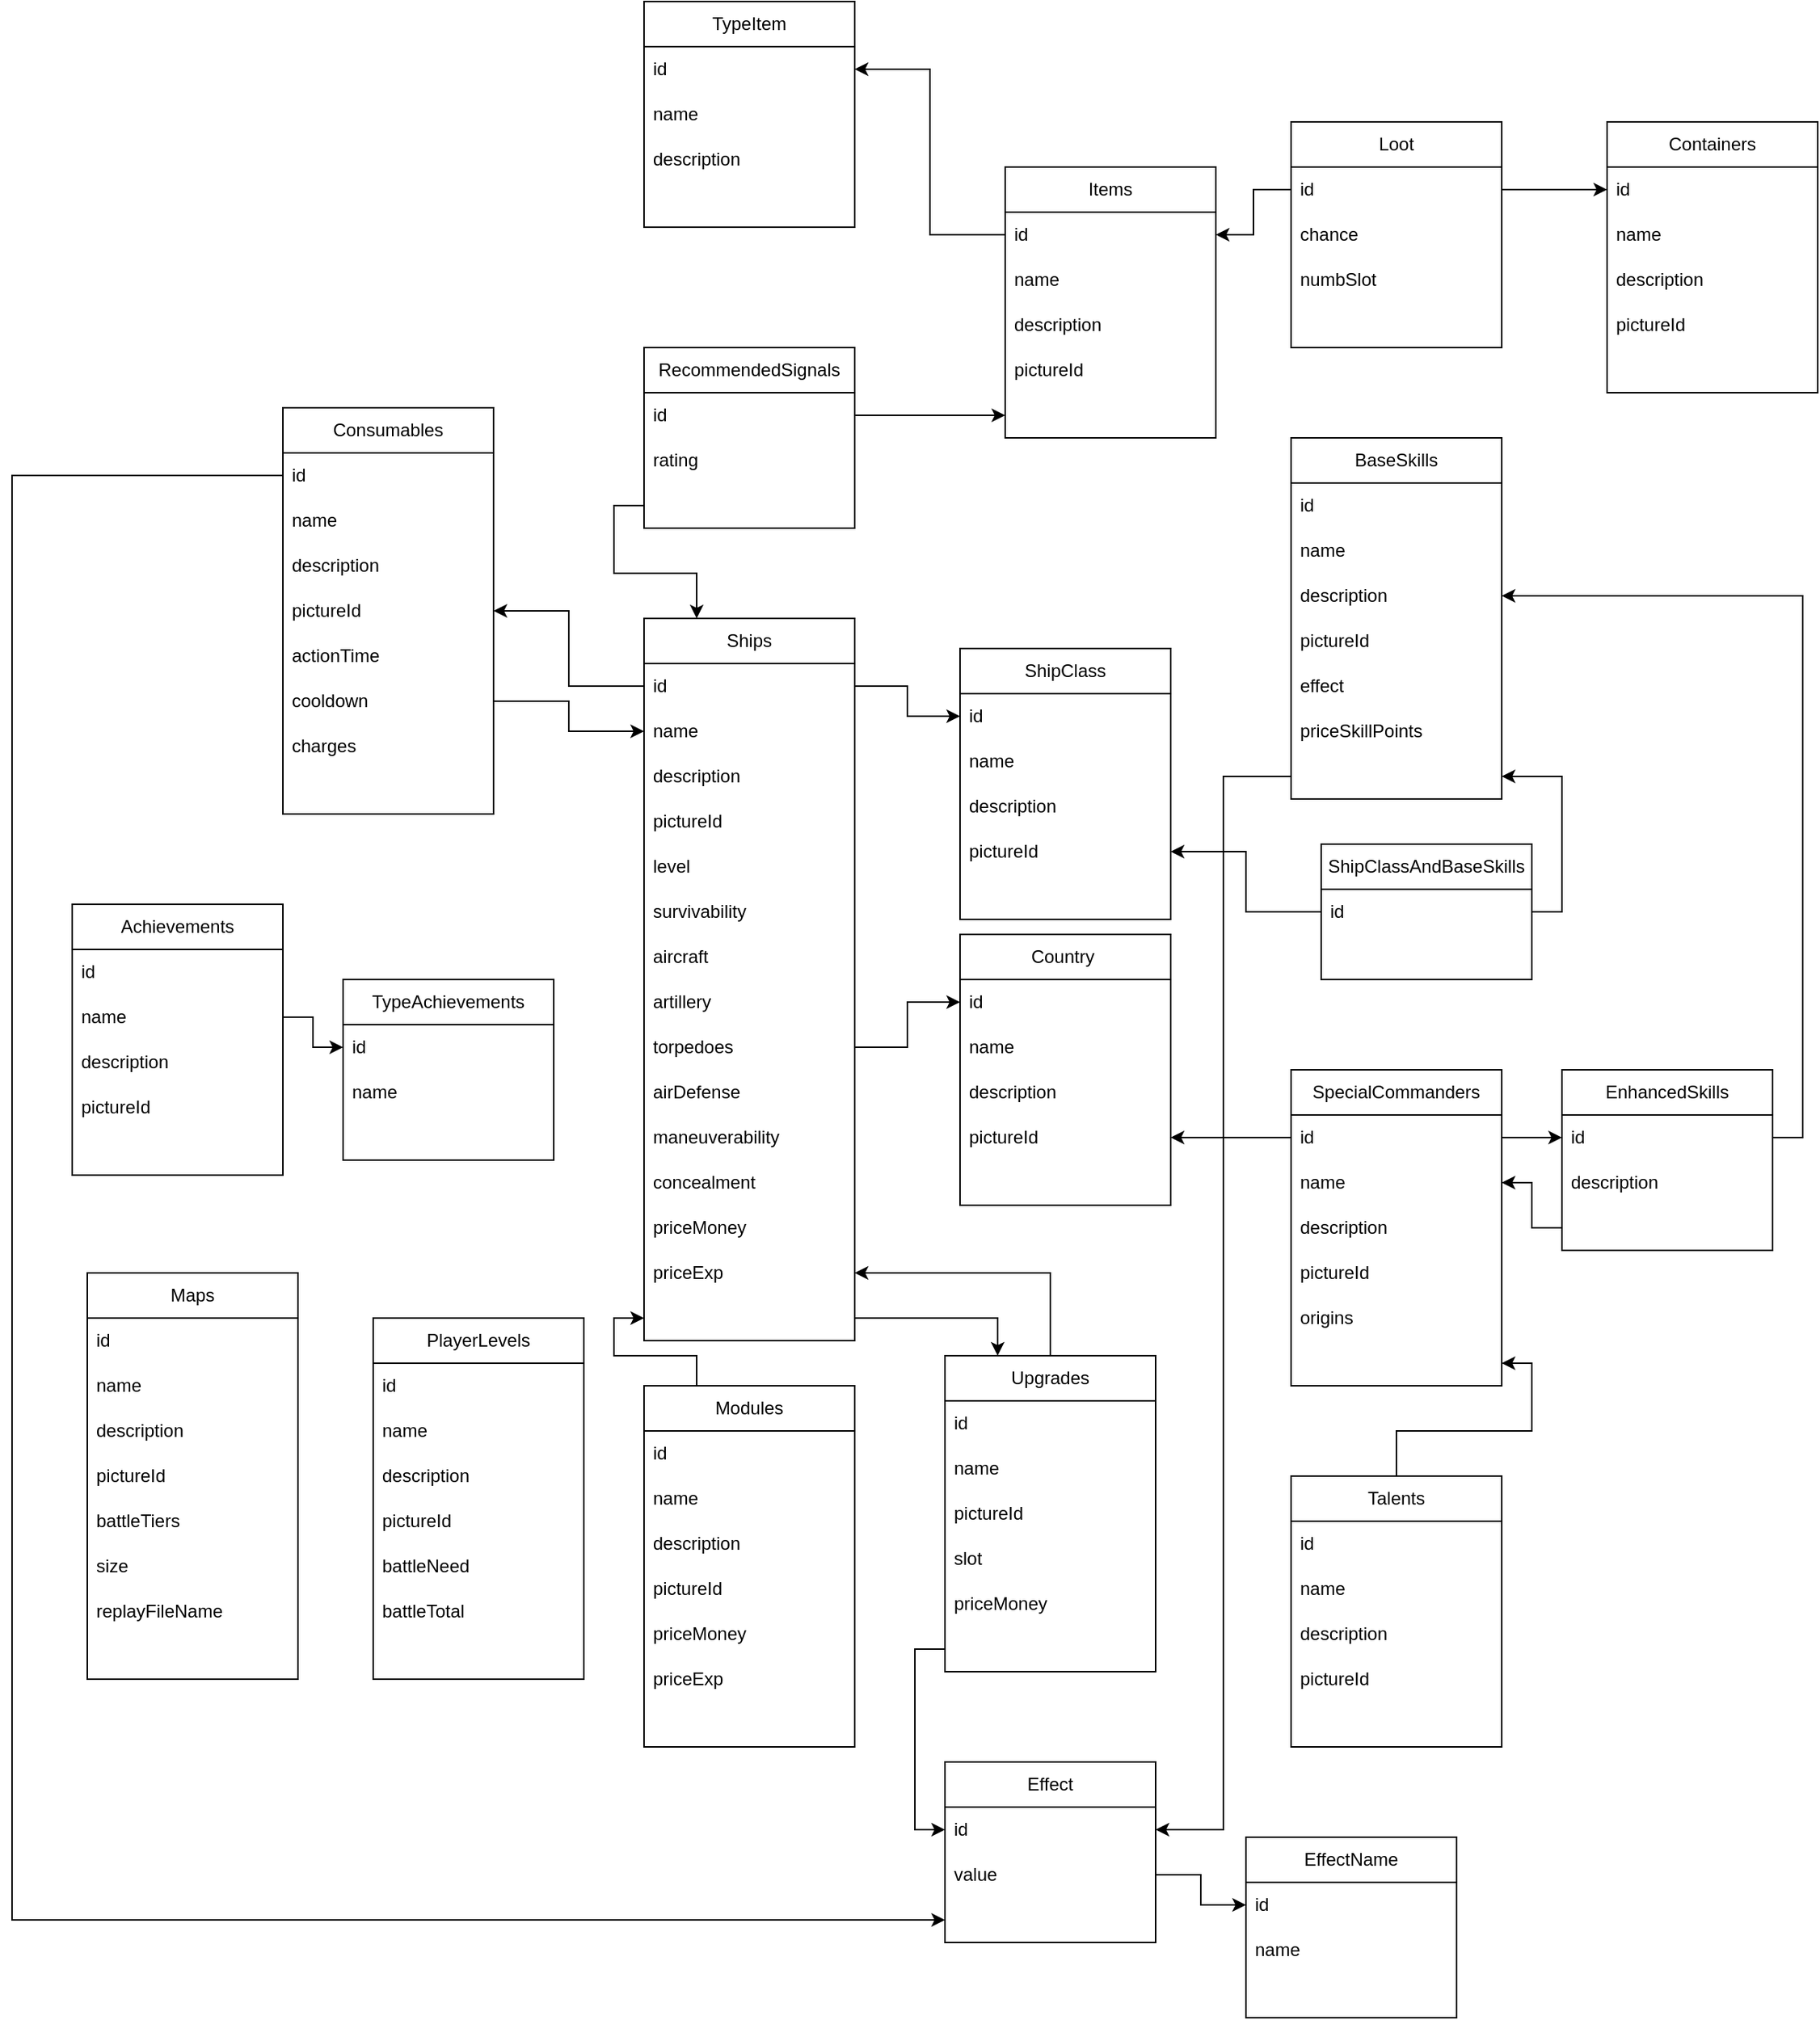 <mxfile version="24.2.1" type="device">
  <diagram name="Страница — 1" id="6RHv9P2VG_fUFWEY7CjF">
    <mxGraphModel dx="2084" dy="2131" grid="1" gridSize="10" guides="1" tooltips="1" connect="1" arrows="0" fold="1" page="1" pageScale="1" pageWidth="827" pageHeight="1169" math="0" shadow="0">
      <root>
        <mxCell id="0" />
        <mxCell id="1" parent="0" />
        <mxCell id="zPnKrD8fY0f2Im70AS9e-121" value="Ships" style="swimlane;fontStyle=0;childLayout=stackLayout;horizontal=1;startSize=30;horizontalStack=0;resizeParent=1;resizeParentMax=0;resizeLast=0;collapsible=1;marginBottom=0;whiteSpace=wrap;html=1;" parent="1" vertex="1">
          <mxGeometry x="560" y="290" width="140" height="480" as="geometry" />
        </mxCell>
        <mxCell id="zPnKrD8fY0f2Im70AS9e-122" value="id" style="text;strokeColor=none;fillColor=none;align=left;verticalAlign=middle;spacingLeft=4;spacingRight=4;overflow=hidden;points=[[0,0.5],[1,0.5]];portConstraint=eastwest;rotatable=0;whiteSpace=wrap;html=1;" parent="zPnKrD8fY0f2Im70AS9e-121" vertex="1">
          <mxGeometry y="30" width="140" height="30" as="geometry" />
        </mxCell>
        <mxCell id="zPnKrD8fY0f2Im70AS9e-123" value="name" style="text;strokeColor=none;fillColor=none;align=left;verticalAlign=middle;spacingLeft=4;spacingRight=4;overflow=hidden;points=[[0,0.5],[1,0.5]];portConstraint=eastwest;rotatable=0;whiteSpace=wrap;html=1;" parent="zPnKrD8fY0f2Im70AS9e-121" vertex="1">
          <mxGeometry y="60" width="140" height="30" as="geometry" />
        </mxCell>
        <mxCell id="zPnKrD8fY0f2Im70AS9e-124" value="description" style="text;strokeColor=none;fillColor=none;align=left;verticalAlign=middle;spacingLeft=4;spacingRight=4;overflow=hidden;points=[[0,0.5],[1,0.5]];portConstraint=eastwest;rotatable=0;whiteSpace=wrap;html=1;" parent="zPnKrD8fY0f2Im70AS9e-121" vertex="1">
          <mxGeometry y="90" width="140" height="30" as="geometry" />
        </mxCell>
        <mxCell id="CcHceG-JC0taXtjYCttD-7" value="pictureId" style="text;strokeColor=none;fillColor=none;align=left;verticalAlign=middle;spacingLeft=4;spacingRight=4;overflow=hidden;points=[[0,0.5],[1,0.5]];portConstraint=eastwest;rotatable=0;whiteSpace=wrap;html=1;" vertex="1" parent="zPnKrD8fY0f2Im70AS9e-121">
          <mxGeometry y="120" width="140" height="30" as="geometry" />
        </mxCell>
        <mxCell id="zPnKrD8fY0f2Im70AS9e-125" value="level" style="text;strokeColor=none;fillColor=none;align=left;verticalAlign=middle;spacingLeft=4;spacingRight=4;overflow=hidden;points=[[0,0.5],[1,0.5]];portConstraint=eastwest;rotatable=0;whiteSpace=wrap;html=1;" parent="zPnKrD8fY0f2Im70AS9e-121" vertex="1">
          <mxGeometry y="150" width="140" height="30" as="geometry" />
        </mxCell>
        <mxCell id="zPnKrD8fY0f2Im70AS9e-126" value="survivability" style="text;strokeColor=none;fillColor=none;align=left;verticalAlign=middle;spacingLeft=4;spacingRight=4;overflow=hidden;points=[[0,0.5],[1,0.5]];portConstraint=eastwest;rotatable=0;whiteSpace=wrap;html=1;" parent="zPnKrD8fY0f2Im70AS9e-121" vertex="1">
          <mxGeometry y="180" width="140" height="30" as="geometry" />
        </mxCell>
        <mxCell id="zPnKrD8fY0f2Im70AS9e-127" value="aircraft" style="text;strokeColor=none;fillColor=none;align=left;verticalAlign=middle;spacingLeft=4;spacingRight=4;overflow=hidden;points=[[0,0.5],[1,0.5]];portConstraint=eastwest;rotatable=0;whiteSpace=wrap;html=1;" parent="zPnKrD8fY0f2Im70AS9e-121" vertex="1">
          <mxGeometry y="210" width="140" height="30" as="geometry" />
        </mxCell>
        <mxCell id="zPnKrD8fY0f2Im70AS9e-128" value="artillery" style="text;strokeColor=none;fillColor=none;align=left;verticalAlign=middle;spacingLeft=4;spacingRight=4;overflow=hidden;points=[[0,0.5],[1,0.5]];portConstraint=eastwest;rotatable=0;whiteSpace=wrap;html=1;" parent="zPnKrD8fY0f2Im70AS9e-121" vertex="1">
          <mxGeometry y="240" width="140" height="30" as="geometry" />
        </mxCell>
        <mxCell id="zPnKrD8fY0f2Im70AS9e-129" value="torpedoes" style="text;strokeColor=none;fillColor=none;align=left;verticalAlign=middle;spacingLeft=4;spacingRight=4;overflow=hidden;points=[[0,0.5],[1,0.5]];portConstraint=eastwest;rotatable=0;whiteSpace=wrap;html=1;" parent="zPnKrD8fY0f2Im70AS9e-121" vertex="1">
          <mxGeometry y="270" width="140" height="30" as="geometry" />
        </mxCell>
        <mxCell id="zPnKrD8fY0f2Im70AS9e-130" value="airDefense" style="text;strokeColor=none;fillColor=none;align=left;verticalAlign=middle;spacingLeft=4;spacingRight=4;overflow=hidden;points=[[0,0.5],[1,0.5]];portConstraint=eastwest;rotatable=0;whiteSpace=wrap;html=1;" parent="zPnKrD8fY0f2Im70AS9e-121" vertex="1">
          <mxGeometry y="300" width="140" height="30" as="geometry" />
        </mxCell>
        <mxCell id="zPnKrD8fY0f2Im70AS9e-131" value="maneuverability" style="text;strokeColor=none;fillColor=none;align=left;verticalAlign=middle;spacingLeft=4;spacingRight=4;overflow=hidden;points=[[0,0.5],[1,0.5]];portConstraint=eastwest;rotatable=0;whiteSpace=wrap;html=1;" parent="zPnKrD8fY0f2Im70AS9e-121" vertex="1">
          <mxGeometry y="330" width="140" height="30" as="geometry" />
        </mxCell>
        <mxCell id="zPnKrD8fY0f2Im70AS9e-132" value="concealment" style="text;strokeColor=none;fillColor=none;align=left;verticalAlign=middle;spacingLeft=4;spacingRight=4;overflow=hidden;points=[[0,0.5],[1,0.5]];portConstraint=eastwest;rotatable=0;whiteSpace=wrap;html=1;" parent="zPnKrD8fY0f2Im70AS9e-121" vertex="1">
          <mxGeometry y="360" width="140" height="30" as="geometry" />
        </mxCell>
        <mxCell id="zPnKrD8fY0f2Im70AS9e-133" value="priceMoney" style="text;strokeColor=none;fillColor=none;align=left;verticalAlign=middle;spacingLeft=4;spacingRight=4;overflow=hidden;points=[[0,0.5],[1,0.5]];portConstraint=eastwest;rotatable=0;whiteSpace=wrap;html=1;" parent="zPnKrD8fY0f2Im70AS9e-121" vertex="1">
          <mxGeometry y="390" width="140" height="30" as="geometry" />
        </mxCell>
        <mxCell id="zPnKrD8fY0f2Im70AS9e-259" value="priceExp" style="text;strokeColor=none;fillColor=none;align=left;verticalAlign=middle;spacingLeft=4;spacingRight=4;overflow=hidden;points=[[0,0.5],[1,0.5]];portConstraint=eastwest;rotatable=0;whiteSpace=wrap;html=1;" parent="zPnKrD8fY0f2Im70AS9e-121" vertex="1">
          <mxGeometry y="420" width="140" height="30" as="geometry" />
        </mxCell>
        <mxCell id="zPnKrD8fY0f2Im70AS9e-134" value="&amp;nbsp;" style="text;strokeColor=none;fillColor=none;align=left;verticalAlign=middle;spacingLeft=4;spacingRight=4;overflow=hidden;points=[[0,0.5],[1,0.5]];portConstraint=eastwest;rotatable=0;whiteSpace=wrap;html=1;" parent="zPnKrD8fY0f2Im70AS9e-121" vertex="1">
          <mxGeometry y="450" width="140" height="30" as="geometry" />
        </mxCell>
        <mxCell id="zPnKrD8fY0f2Im70AS9e-135" value="ShipClass" style="swimlane;fontStyle=0;childLayout=stackLayout;horizontal=1;startSize=30;horizontalStack=0;resizeParent=1;resizeParentMax=0;resizeLast=0;collapsible=1;marginBottom=0;whiteSpace=wrap;html=1;" parent="1" vertex="1">
          <mxGeometry x="770" y="310" width="140" height="180" as="geometry" />
        </mxCell>
        <mxCell id="zPnKrD8fY0f2Im70AS9e-136" value="id" style="text;strokeColor=none;fillColor=none;align=left;verticalAlign=middle;spacingLeft=4;spacingRight=4;overflow=hidden;points=[[0,0.5],[1,0.5]];portConstraint=eastwest;rotatable=0;whiteSpace=wrap;html=1;" parent="zPnKrD8fY0f2Im70AS9e-135" vertex="1">
          <mxGeometry y="30" width="140" height="30" as="geometry" />
        </mxCell>
        <mxCell id="zPnKrD8fY0f2Im70AS9e-137" value="name" style="text;strokeColor=none;fillColor=none;align=left;verticalAlign=middle;spacingLeft=4;spacingRight=4;overflow=hidden;points=[[0,0.5],[1,0.5]];portConstraint=eastwest;rotatable=0;whiteSpace=wrap;html=1;" parent="zPnKrD8fY0f2Im70AS9e-135" vertex="1">
          <mxGeometry y="60" width="140" height="30" as="geometry" />
        </mxCell>
        <mxCell id="zPnKrD8fY0f2Im70AS9e-138" value="description" style="text;strokeColor=none;fillColor=none;align=left;verticalAlign=middle;spacingLeft=4;spacingRight=4;overflow=hidden;points=[[0,0.5],[1,0.5]];portConstraint=eastwest;rotatable=0;whiteSpace=wrap;html=1;" parent="zPnKrD8fY0f2Im70AS9e-135" vertex="1">
          <mxGeometry y="90" width="140" height="30" as="geometry" />
        </mxCell>
        <mxCell id="zPnKrD8fY0f2Im70AS9e-272" value="pictureId" style="text;strokeColor=none;fillColor=none;align=left;verticalAlign=middle;spacingLeft=4;spacingRight=4;overflow=hidden;points=[[0,0.5],[1,0.5]];portConstraint=eastwest;rotatable=0;whiteSpace=wrap;html=1;" parent="zPnKrD8fY0f2Im70AS9e-135" vertex="1">
          <mxGeometry y="120" width="140" height="30" as="geometry" />
        </mxCell>
        <mxCell id="zPnKrD8fY0f2Im70AS9e-139" value="&amp;nbsp;" style="text;strokeColor=none;fillColor=none;align=left;verticalAlign=middle;spacingLeft=4;spacingRight=4;overflow=hidden;points=[[0,0.5],[1,0.5]];portConstraint=eastwest;rotatable=0;whiteSpace=wrap;html=1;" parent="zPnKrD8fY0f2Im70AS9e-135" vertex="1">
          <mxGeometry y="150" width="140" height="30" as="geometry" />
        </mxCell>
        <mxCell id="zPnKrD8fY0f2Im70AS9e-140" value="Country&amp;nbsp;" style="swimlane;fontStyle=0;childLayout=stackLayout;horizontal=1;startSize=30;horizontalStack=0;resizeParent=1;resizeParentMax=0;resizeLast=0;collapsible=1;marginBottom=0;whiteSpace=wrap;html=1;" parent="1" vertex="1">
          <mxGeometry x="770" y="500" width="140" height="180" as="geometry" />
        </mxCell>
        <mxCell id="zPnKrD8fY0f2Im70AS9e-141" value="id" style="text;strokeColor=none;fillColor=none;align=left;verticalAlign=middle;spacingLeft=4;spacingRight=4;overflow=hidden;points=[[0,0.5],[1,0.5]];portConstraint=eastwest;rotatable=0;whiteSpace=wrap;html=1;" parent="zPnKrD8fY0f2Im70AS9e-140" vertex="1">
          <mxGeometry y="30" width="140" height="30" as="geometry" />
        </mxCell>
        <mxCell id="zPnKrD8fY0f2Im70AS9e-142" value="name" style="text;strokeColor=none;fillColor=none;align=left;verticalAlign=middle;spacingLeft=4;spacingRight=4;overflow=hidden;points=[[0,0.5],[1,0.5]];portConstraint=eastwest;rotatable=0;whiteSpace=wrap;html=1;" parent="zPnKrD8fY0f2Im70AS9e-140" vertex="1">
          <mxGeometry y="60" width="140" height="30" as="geometry" />
        </mxCell>
        <mxCell id="zPnKrD8fY0f2Im70AS9e-143" value="description" style="text;strokeColor=none;fillColor=none;align=left;verticalAlign=middle;spacingLeft=4;spacingRight=4;overflow=hidden;points=[[0,0.5],[1,0.5]];portConstraint=eastwest;rotatable=0;whiteSpace=wrap;html=1;" parent="zPnKrD8fY0f2Im70AS9e-140" vertex="1">
          <mxGeometry y="90" width="140" height="30" as="geometry" />
        </mxCell>
        <mxCell id="zPnKrD8fY0f2Im70AS9e-274" value="pictureId" style="text;strokeColor=none;fillColor=none;align=left;verticalAlign=middle;spacingLeft=4;spacingRight=4;overflow=hidden;points=[[0,0.5],[1,0.5]];portConstraint=eastwest;rotatable=0;whiteSpace=wrap;html=1;" parent="zPnKrD8fY0f2Im70AS9e-140" vertex="1">
          <mxGeometry y="120" width="140" height="30" as="geometry" />
        </mxCell>
        <mxCell id="zPnKrD8fY0f2Im70AS9e-144" value="&amp;nbsp;" style="text;strokeColor=none;fillColor=none;align=left;verticalAlign=middle;spacingLeft=4;spacingRight=4;overflow=hidden;points=[[0,0.5],[1,0.5]];portConstraint=eastwest;rotatable=0;whiteSpace=wrap;html=1;" parent="zPnKrD8fY0f2Im70AS9e-140" vertex="1">
          <mxGeometry y="150" width="140" height="30" as="geometry" />
        </mxCell>
        <mxCell id="zPnKrD8fY0f2Im70AS9e-284" style="edgeStyle=orthogonalEdgeStyle;rounded=0;orthogonalLoop=1;jettySize=auto;html=1;exitX=0.5;exitY=0;exitDx=0;exitDy=0;entryX=1;entryY=0.5;entryDx=0;entryDy=0;" parent="1" source="zPnKrD8fY0f2Im70AS9e-145" target="zPnKrD8fY0f2Im70AS9e-259" edge="1">
          <mxGeometry relative="1" as="geometry" />
        </mxCell>
        <mxCell id="zPnKrD8fY0f2Im70AS9e-145" value="&lt;span style=&quot;font-size: 12px;&quot;&gt;Upgrades&lt;/span&gt;" style="swimlane;fontStyle=0;childLayout=stackLayout;horizontal=1;startSize=30;horizontalStack=0;resizeParent=1;resizeParentMax=0;resizeLast=0;collapsible=1;marginBottom=0;whiteSpace=wrap;html=1;" parent="1" vertex="1">
          <mxGeometry x="760" y="780" width="140" height="210" as="geometry" />
        </mxCell>
        <mxCell id="zPnKrD8fY0f2Im70AS9e-146" value="id" style="text;strokeColor=none;fillColor=none;align=left;verticalAlign=middle;spacingLeft=4;spacingRight=4;overflow=hidden;points=[[0,0.5],[1,0.5]];portConstraint=eastwest;rotatable=0;whiteSpace=wrap;html=1;" parent="zPnKrD8fY0f2Im70AS9e-145" vertex="1">
          <mxGeometry y="30" width="140" height="30" as="geometry" />
        </mxCell>
        <mxCell id="zPnKrD8fY0f2Im70AS9e-147" value="name" style="text;strokeColor=none;fillColor=none;align=left;verticalAlign=middle;spacingLeft=4;spacingRight=4;overflow=hidden;points=[[0,0.5],[1,0.5]];portConstraint=eastwest;rotatable=0;whiteSpace=wrap;html=1;glass=1;" parent="zPnKrD8fY0f2Im70AS9e-145" vertex="1">
          <mxGeometry y="60" width="140" height="30" as="geometry" />
        </mxCell>
        <mxCell id="zPnKrD8fY0f2Im70AS9e-277" value="pictureId" style="text;strokeColor=none;fillColor=none;align=left;verticalAlign=middle;spacingLeft=4;spacingRight=4;overflow=hidden;points=[[0,0.5],[1,0.5]];portConstraint=eastwest;rotatable=0;whiteSpace=wrap;html=1;" parent="zPnKrD8fY0f2Im70AS9e-145" vertex="1">
          <mxGeometry y="90" width="140" height="30" as="geometry" />
        </mxCell>
        <mxCell id="zPnKrD8fY0f2Im70AS9e-276" value="slot" style="text;strokeColor=none;fillColor=none;align=left;verticalAlign=middle;spacingLeft=4;spacingRight=4;overflow=hidden;points=[[0,0.5],[1,0.5]];portConstraint=eastwest;rotatable=0;whiteSpace=wrap;html=1;" parent="zPnKrD8fY0f2Im70AS9e-145" vertex="1">
          <mxGeometry y="120" width="140" height="30" as="geometry" />
        </mxCell>
        <mxCell id="zPnKrD8fY0f2Im70AS9e-149" value="priceMoney" style="text;strokeColor=none;fillColor=none;align=left;verticalAlign=middle;spacingLeft=4;spacingRight=4;overflow=hidden;points=[[0,0.5],[1,0.5]];portConstraint=eastwest;rotatable=0;whiteSpace=wrap;html=1;" parent="zPnKrD8fY0f2Im70AS9e-145" vertex="1">
          <mxGeometry y="150" width="140" height="30" as="geometry" />
        </mxCell>
        <mxCell id="zPnKrD8fY0f2Im70AS9e-150" value="&amp;nbsp;" style="text;strokeColor=none;fillColor=none;align=left;verticalAlign=middle;spacingLeft=4;spacingRight=4;overflow=hidden;points=[[0,0.5],[1,0.5]];portConstraint=eastwest;rotatable=0;whiteSpace=wrap;html=1;" parent="zPnKrD8fY0f2Im70AS9e-145" vertex="1">
          <mxGeometry y="180" width="140" height="30" as="geometry" />
        </mxCell>
        <mxCell id="zPnKrD8fY0f2Im70AS9e-151" value="Consumables" style="swimlane;fontStyle=0;childLayout=stackLayout;horizontal=1;startSize=30;horizontalStack=0;resizeParent=1;resizeParentMax=0;resizeLast=0;collapsible=1;marginBottom=0;whiteSpace=wrap;html=1;" parent="1" vertex="1">
          <mxGeometry x="320" y="150" width="140" height="270" as="geometry" />
        </mxCell>
        <mxCell id="zPnKrD8fY0f2Im70AS9e-152" value="id" style="text;strokeColor=none;fillColor=none;align=left;verticalAlign=middle;spacingLeft=4;spacingRight=4;overflow=hidden;points=[[0,0.5],[1,0.5]];portConstraint=eastwest;rotatable=0;whiteSpace=wrap;html=1;" parent="zPnKrD8fY0f2Im70AS9e-151" vertex="1">
          <mxGeometry y="30" width="140" height="30" as="geometry" />
        </mxCell>
        <mxCell id="zPnKrD8fY0f2Im70AS9e-153" value="name" style="text;strokeColor=none;fillColor=none;align=left;verticalAlign=middle;spacingLeft=4;spacingRight=4;overflow=hidden;points=[[0,0.5],[1,0.5]];portConstraint=eastwest;rotatable=0;whiteSpace=wrap;html=1;" parent="zPnKrD8fY0f2Im70AS9e-151" vertex="1">
          <mxGeometry y="60" width="140" height="30" as="geometry" />
        </mxCell>
        <mxCell id="zPnKrD8fY0f2Im70AS9e-154" value="description" style="text;strokeColor=none;fillColor=none;align=left;verticalAlign=middle;spacingLeft=4;spacingRight=4;overflow=hidden;points=[[0,0.5],[1,0.5]];portConstraint=eastwest;rotatable=0;whiteSpace=wrap;html=1;" parent="zPnKrD8fY0f2Im70AS9e-151" vertex="1">
          <mxGeometry y="90" width="140" height="30" as="geometry" />
        </mxCell>
        <mxCell id="zPnKrD8fY0f2Im70AS9e-258" value="pictureId" style="text;strokeColor=none;fillColor=none;align=left;verticalAlign=middle;spacingLeft=4;spacingRight=4;overflow=hidden;points=[[0,0.5],[1,0.5]];portConstraint=eastwest;rotatable=0;whiteSpace=wrap;html=1;" parent="zPnKrD8fY0f2Im70AS9e-151" vertex="1">
          <mxGeometry y="120" width="140" height="30" as="geometry" />
        </mxCell>
        <mxCell id="zPnKrD8fY0f2Im70AS9e-271" value="actionTime" style="text;strokeColor=none;fillColor=none;align=left;verticalAlign=middle;spacingLeft=4;spacingRight=4;overflow=hidden;points=[[0,0.5],[1,0.5]];portConstraint=eastwest;rotatable=0;whiteSpace=wrap;html=1;" parent="zPnKrD8fY0f2Im70AS9e-151" vertex="1">
          <mxGeometry y="150" width="140" height="30" as="geometry" />
        </mxCell>
        <mxCell id="zPnKrD8fY0f2Im70AS9e-269" value="cooldown" style="text;strokeColor=none;fillColor=none;align=left;verticalAlign=middle;spacingLeft=4;spacingRight=4;overflow=hidden;points=[[0,0.5],[1,0.5]];portConstraint=eastwest;rotatable=0;whiteSpace=wrap;html=1;" parent="zPnKrD8fY0f2Im70AS9e-151" vertex="1">
          <mxGeometry y="180" width="140" height="30" as="geometry" />
        </mxCell>
        <mxCell id="zPnKrD8fY0f2Im70AS9e-270" value="charges" style="text;strokeColor=none;fillColor=none;align=left;verticalAlign=middle;spacingLeft=4;spacingRight=4;overflow=hidden;points=[[0,0.5],[1,0.5]];portConstraint=eastwest;rotatable=0;whiteSpace=wrap;html=1;" parent="zPnKrD8fY0f2Im70AS9e-151" vertex="1">
          <mxGeometry y="210" width="140" height="30" as="geometry" />
        </mxCell>
        <mxCell id="zPnKrD8fY0f2Im70AS9e-156" value="&amp;nbsp;" style="text;strokeColor=none;fillColor=none;align=left;verticalAlign=middle;spacingLeft=4;spacingRight=4;overflow=hidden;points=[[0,0.5],[1,0.5]];portConstraint=eastwest;rotatable=0;whiteSpace=wrap;html=1;" parent="zPnKrD8fY0f2Im70AS9e-151" vertex="1">
          <mxGeometry y="240" width="140" height="30" as="geometry" />
        </mxCell>
        <mxCell id="zPnKrD8fY0f2Im70AS9e-157" value="Achievements" style="swimlane;fontStyle=0;childLayout=stackLayout;horizontal=1;startSize=30;horizontalStack=0;resizeParent=1;resizeParentMax=0;resizeLast=0;collapsible=1;marginBottom=0;whiteSpace=wrap;html=1;" parent="1" vertex="1">
          <mxGeometry x="180" y="480" width="140" height="180" as="geometry" />
        </mxCell>
        <mxCell id="zPnKrD8fY0f2Im70AS9e-158" value="id" style="text;strokeColor=none;fillColor=none;align=left;verticalAlign=middle;spacingLeft=4;spacingRight=4;overflow=hidden;points=[[0,0.5],[1,0.5]];portConstraint=eastwest;rotatable=0;whiteSpace=wrap;html=1;" parent="zPnKrD8fY0f2Im70AS9e-157" vertex="1">
          <mxGeometry y="30" width="140" height="30" as="geometry" />
        </mxCell>
        <mxCell id="zPnKrD8fY0f2Im70AS9e-159" value="name" style="text;strokeColor=none;fillColor=none;align=left;verticalAlign=middle;spacingLeft=4;spacingRight=4;overflow=hidden;points=[[0,0.5],[1,0.5]];portConstraint=eastwest;rotatable=0;whiteSpace=wrap;html=1;" parent="zPnKrD8fY0f2Im70AS9e-157" vertex="1">
          <mxGeometry y="60" width="140" height="30" as="geometry" />
        </mxCell>
        <mxCell id="zPnKrD8fY0f2Im70AS9e-160" value="description" style="text;strokeColor=none;fillColor=none;align=left;verticalAlign=middle;spacingLeft=4;spacingRight=4;overflow=hidden;points=[[0,0.5],[1,0.5]];portConstraint=eastwest;rotatable=0;whiteSpace=wrap;html=1;" parent="zPnKrD8fY0f2Im70AS9e-157" vertex="1">
          <mxGeometry y="90" width="140" height="30" as="geometry" />
        </mxCell>
        <mxCell id="zPnKrD8fY0f2Im70AS9e-248" value="pictureId" style="text;strokeColor=none;fillColor=none;align=left;verticalAlign=middle;spacingLeft=4;spacingRight=4;overflow=hidden;points=[[0,0.5],[1,0.5]];portConstraint=eastwest;rotatable=0;whiteSpace=wrap;html=1;" parent="zPnKrD8fY0f2Im70AS9e-157" vertex="1">
          <mxGeometry y="120" width="140" height="30" as="geometry" />
        </mxCell>
        <mxCell id="zPnKrD8fY0f2Im70AS9e-161" value="&amp;nbsp;" style="text;strokeColor=none;fillColor=none;align=left;verticalAlign=middle;spacingLeft=4;spacingRight=4;overflow=hidden;points=[[0,0.5],[1,0.5]];portConstraint=eastwest;rotatable=0;whiteSpace=wrap;html=1;" parent="zPnKrD8fY0f2Im70AS9e-157" vertex="1">
          <mxGeometry y="150" width="140" height="30" as="geometry" />
        </mxCell>
        <mxCell id="zPnKrD8fY0f2Im70AS9e-168" value="BaseSkills" style="swimlane;fontStyle=0;childLayout=stackLayout;horizontal=1;startSize=30;horizontalStack=0;resizeParent=1;resizeParentMax=0;resizeLast=0;collapsible=1;marginBottom=0;whiteSpace=wrap;html=1;" parent="1" vertex="1">
          <mxGeometry x="990" y="170" width="140" height="240" as="geometry" />
        </mxCell>
        <mxCell id="zPnKrD8fY0f2Im70AS9e-169" value="id" style="text;strokeColor=none;fillColor=none;align=left;verticalAlign=middle;spacingLeft=4;spacingRight=4;overflow=hidden;points=[[0,0.5],[1,0.5]];portConstraint=eastwest;rotatable=0;whiteSpace=wrap;html=1;" parent="zPnKrD8fY0f2Im70AS9e-168" vertex="1">
          <mxGeometry y="30" width="140" height="30" as="geometry" />
        </mxCell>
        <mxCell id="zPnKrD8fY0f2Im70AS9e-170" value="name" style="text;strokeColor=none;fillColor=none;align=left;verticalAlign=middle;spacingLeft=4;spacingRight=4;overflow=hidden;points=[[0,0.5],[1,0.5]];portConstraint=eastwest;rotatable=0;whiteSpace=wrap;html=1;" parent="zPnKrD8fY0f2Im70AS9e-168" vertex="1">
          <mxGeometry y="60" width="140" height="30" as="geometry" />
        </mxCell>
        <mxCell id="zPnKrD8fY0f2Im70AS9e-171" value="description" style="text;strokeColor=none;fillColor=none;align=left;verticalAlign=middle;spacingLeft=4;spacingRight=4;overflow=hidden;points=[[0,0.5],[1,0.5]];portConstraint=eastwest;rotatable=0;whiteSpace=wrap;html=1;" parent="zPnKrD8fY0f2Im70AS9e-168" vertex="1">
          <mxGeometry y="90" width="140" height="30" as="geometry" />
        </mxCell>
        <mxCell id="CcHceG-JC0taXtjYCttD-1" value="pictureId" style="text;strokeColor=none;fillColor=none;align=left;verticalAlign=middle;spacingLeft=4;spacingRight=4;overflow=hidden;points=[[0,0.5],[1,0.5]];portConstraint=eastwest;rotatable=0;whiteSpace=wrap;html=1;" vertex="1" parent="zPnKrD8fY0f2Im70AS9e-168">
          <mxGeometry y="120" width="140" height="30" as="geometry" />
        </mxCell>
        <mxCell id="CcHceG-JC0taXtjYCttD-3" value="effect" style="text;strokeColor=none;fillColor=none;align=left;verticalAlign=middle;spacingLeft=4;spacingRight=4;overflow=hidden;points=[[0,0.5],[1,0.5]];portConstraint=eastwest;rotatable=0;whiteSpace=wrap;html=1;" vertex="1" parent="zPnKrD8fY0f2Im70AS9e-168">
          <mxGeometry y="150" width="140" height="30" as="geometry" />
        </mxCell>
        <mxCell id="zPnKrD8fY0f2Im70AS9e-298" value="priceSkillPoints" style="text;strokeColor=none;fillColor=none;align=left;verticalAlign=middle;spacingLeft=4;spacingRight=4;overflow=hidden;points=[[0,0.5],[1,0.5]];portConstraint=eastwest;rotatable=0;whiteSpace=wrap;html=1;" parent="zPnKrD8fY0f2Im70AS9e-168" vertex="1">
          <mxGeometry y="180" width="140" height="30" as="geometry" />
        </mxCell>
        <mxCell id="zPnKrD8fY0f2Im70AS9e-172" value="&amp;nbsp;" style="text;strokeColor=none;fillColor=none;align=left;verticalAlign=middle;spacingLeft=4;spacingRight=4;overflow=hidden;points=[[0,0.5],[1,0.5]];portConstraint=eastwest;rotatable=0;whiteSpace=wrap;html=1;" parent="zPnKrD8fY0f2Im70AS9e-168" vertex="1">
          <mxGeometry y="210" width="140" height="30" as="geometry" />
        </mxCell>
        <mxCell id="zPnKrD8fY0f2Im70AS9e-173" value="Special&lt;span style=&quot;background-color: initial;&quot;&gt;Commanders&lt;/span&gt;" style="swimlane;fontStyle=0;childLayout=stackLayout;horizontal=1;startSize=30;horizontalStack=0;resizeParent=1;resizeParentMax=0;resizeLast=0;collapsible=1;marginBottom=0;whiteSpace=wrap;html=1;" parent="1" vertex="1">
          <mxGeometry x="990" y="590" width="140" height="210" as="geometry" />
        </mxCell>
        <mxCell id="zPnKrD8fY0f2Im70AS9e-174" value="id" style="text;strokeColor=none;fillColor=none;align=left;verticalAlign=middle;spacingLeft=4;spacingRight=4;overflow=hidden;points=[[0,0.5],[1,0.5]];portConstraint=eastwest;rotatable=0;whiteSpace=wrap;html=1;" parent="zPnKrD8fY0f2Im70AS9e-173" vertex="1">
          <mxGeometry y="30" width="140" height="30" as="geometry" />
        </mxCell>
        <mxCell id="zPnKrD8fY0f2Im70AS9e-175" value="name" style="text;strokeColor=none;fillColor=none;align=left;verticalAlign=middle;spacingLeft=4;spacingRight=4;overflow=hidden;points=[[0,0.5],[1,0.5]];portConstraint=eastwest;rotatable=0;whiteSpace=wrap;html=1;" parent="zPnKrD8fY0f2Im70AS9e-173" vertex="1">
          <mxGeometry y="60" width="140" height="30" as="geometry" />
        </mxCell>
        <mxCell id="zPnKrD8fY0f2Im70AS9e-176" value="description" style="text;strokeColor=none;fillColor=none;align=left;verticalAlign=middle;spacingLeft=4;spacingRight=4;overflow=hidden;points=[[0,0.5],[1,0.5]];portConstraint=eastwest;rotatable=0;whiteSpace=wrap;html=1;" parent="zPnKrD8fY0f2Im70AS9e-173" vertex="1">
          <mxGeometry y="90" width="140" height="30" as="geometry" />
        </mxCell>
        <mxCell id="zPnKrD8fY0f2Im70AS9e-288" value="pictureId" style="text;strokeColor=none;fillColor=none;align=left;verticalAlign=middle;spacingLeft=4;spacingRight=4;overflow=hidden;points=[[0,0.5],[1,0.5]];portConstraint=eastwest;rotatable=0;whiteSpace=wrap;html=1;" parent="zPnKrD8fY0f2Im70AS9e-173" vertex="1">
          <mxGeometry y="120" width="140" height="30" as="geometry" />
        </mxCell>
        <mxCell id="zPnKrD8fY0f2Im70AS9e-287" value="origins" style="text;strokeColor=none;fillColor=none;align=left;verticalAlign=middle;spacingLeft=4;spacingRight=4;overflow=hidden;points=[[0,0.5],[1,0.5]];portConstraint=eastwest;rotatable=0;whiteSpace=wrap;html=1;" parent="zPnKrD8fY0f2Im70AS9e-173" vertex="1">
          <mxGeometry y="150" width="140" height="30" as="geometry" />
        </mxCell>
        <mxCell id="zPnKrD8fY0f2Im70AS9e-177" value="&amp;nbsp;" style="text;strokeColor=none;fillColor=none;align=left;verticalAlign=middle;spacingLeft=4;spacingRight=4;overflow=hidden;points=[[0,0.5],[1,0.5]];portConstraint=eastwest;rotatable=0;whiteSpace=wrap;html=1;" parent="zPnKrD8fY0f2Im70AS9e-173" vertex="1">
          <mxGeometry y="180" width="140" height="30" as="geometry" />
        </mxCell>
        <mxCell id="zPnKrD8fY0f2Im70AS9e-178" value="Maps" style="swimlane;fontStyle=0;childLayout=stackLayout;horizontal=1;startSize=30;horizontalStack=0;resizeParent=1;resizeParentMax=0;resizeLast=0;collapsible=1;marginBottom=0;whiteSpace=wrap;html=1;" parent="1" vertex="1">
          <mxGeometry x="190" y="725" width="140" height="270" as="geometry" />
        </mxCell>
        <mxCell id="zPnKrD8fY0f2Im70AS9e-179" value="id" style="text;strokeColor=none;fillColor=none;align=left;verticalAlign=middle;spacingLeft=4;spacingRight=4;overflow=hidden;points=[[0,0.5],[1,0.5]];portConstraint=eastwest;rotatable=0;whiteSpace=wrap;html=1;" parent="zPnKrD8fY0f2Im70AS9e-178" vertex="1">
          <mxGeometry y="30" width="140" height="30" as="geometry" />
        </mxCell>
        <mxCell id="zPnKrD8fY0f2Im70AS9e-180" value="name" style="text;strokeColor=none;fillColor=none;align=left;verticalAlign=middle;spacingLeft=4;spacingRight=4;overflow=hidden;points=[[0,0.5],[1,0.5]];portConstraint=eastwest;rotatable=0;whiteSpace=wrap;html=1;" parent="zPnKrD8fY0f2Im70AS9e-178" vertex="1">
          <mxGeometry y="60" width="140" height="30" as="geometry" />
        </mxCell>
        <mxCell id="zPnKrD8fY0f2Im70AS9e-181" value="description" style="text;strokeColor=none;fillColor=none;align=left;verticalAlign=middle;spacingLeft=4;spacingRight=4;overflow=hidden;points=[[0,0.5],[1,0.5]];portConstraint=eastwest;rotatable=0;whiteSpace=wrap;html=1;" parent="zPnKrD8fY0f2Im70AS9e-178" vertex="1">
          <mxGeometry y="90" width="140" height="30" as="geometry" />
        </mxCell>
        <mxCell id="zPnKrD8fY0f2Im70AS9e-241" value="pictureId" style="text;strokeColor=none;fillColor=none;align=left;verticalAlign=middle;spacingLeft=4;spacingRight=4;overflow=hidden;points=[[0,0.5],[1,0.5]];portConstraint=eastwest;rotatable=0;whiteSpace=wrap;html=1;" parent="zPnKrD8fY0f2Im70AS9e-178" vertex="1">
          <mxGeometry y="120" width="140" height="30" as="geometry" />
        </mxCell>
        <mxCell id="zPnKrD8fY0f2Im70AS9e-247" value="battleTiers" style="text;strokeColor=none;fillColor=none;align=left;verticalAlign=middle;spacingLeft=4;spacingRight=4;overflow=hidden;points=[[0,0.5],[1,0.5]];portConstraint=eastwest;rotatable=0;whiteSpace=wrap;html=1;" parent="zPnKrD8fY0f2Im70AS9e-178" vertex="1">
          <mxGeometry y="150" width="140" height="30" as="geometry" />
        </mxCell>
        <mxCell id="zPnKrD8fY0f2Im70AS9e-245" value="size" style="text;strokeColor=none;fillColor=none;align=left;verticalAlign=middle;spacingLeft=4;spacingRight=4;overflow=hidden;points=[[0,0.5],[1,0.5]];portConstraint=eastwest;rotatable=0;whiteSpace=wrap;html=1;" parent="zPnKrD8fY0f2Im70AS9e-178" vertex="1">
          <mxGeometry y="180" width="140" height="30" as="geometry" />
        </mxCell>
        <mxCell id="zPnKrD8fY0f2Im70AS9e-244" value="replayFileName" style="text;strokeColor=none;fillColor=none;align=left;verticalAlign=middle;spacingLeft=4;spacingRight=4;overflow=hidden;points=[[0,0.5],[1,0.5]];portConstraint=eastwest;rotatable=0;whiteSpace=wrap;html=1;" parent="zPnKrD8fY0f2Im70AS9e-178" vertex="1">
          <mxGeometry y="210" width="140" height="30" as="geometry" />
        </mxCell>
        <mxCell id="zPnKrD8fY0f2Im70AS9e-182" value="&amp;nbsp;" style="text;strokeColor=none;fillColor=none;align=left;verticalAlign=middle;spacingLeft=4;spacingRight=4;overflow=hidden;points=[[0,0.5],[1,0.5]];portConstraint=eastwest;rotatable=0;whiteSpace=wrap;html=1;" parent="zPnKrD8fY0f2Im70AS9e-178" vertex="1">
          <mxGeometry y="240" width="140" height="30" as="geometry" />
        </mxCell>
        <mxCell id="zPnKrD8fY0f2Im70AS9e-183" value="Player&lt;span style=&quot;background-color: initial;&quot;&gt;Le&lt;/span&gt;&lt;span style=&quot;background-color: initial;&quot;&gt;vels&lt;/span&gt;" style="swimlane;fontStyle=0;childLayout=stackLayout;horizontal=1;startSize=30;horizontalStack=0;resizeParent=1;resizeParentMax=0;resizeLast=0;collapsible=1;marginBottom=0;whiteSpace=wrap;html=1;" parent="1" vertex="1">
          <mxGeometry x="380" y="755" width="140" height="240" as="geometry" />
        </mxCell>
        <mxCell id="zPnKrD8fY0f2Im70AS9e-184" value="id" style="text;strokeColor=none;fillColor=none;align=left;verticalAlign=middle;spacingLeft=4;spacingRight=4;overflow=hidden;points=[[0,0.5],[1,0.5]];portConstraint=eastwest;rotatable=0;whiteSpace=wrap;html=1;" parent="zPnKrD8fY0f2Im70AS9e-183" vertex="1">
          <mxGeometry y="30" width="140" height="30" as="geometry" />
        </mxCell>
        <mxCell id="zPnKrD8fY0f2Im70AS9e-185" value="name" style="text;strokeColor=none;fillColor=none;align=left;verticalAlign=middle;spacingLeft=4;spacingRight=4;overflow=hidden;points=[[0,0.5],[1,0.5]];portConstraint=eastwest;rotatable=0;whiteSpace=wrap;html=1;" parent="zPnKrD8fY0f2Im70AS9e-183" vertex="1">
          <mxGeometry y="60" width="140" height="30" as="geometry" />
        </mxCell>
        <mxCell id="zPnKrD8fY0f2Im70AS9e-186" value="description" style="text;strokeColor=none;fillColor=none;align=left;verticalAlign=middle;spacingLeft=4;spacingRight=4;overflow=hidden;points=[[0,0.5],[1,0.5]];portConstraint=eastwest;rotatable=0;whiteSpace=wrap;html=1;" parent="zPnKrD8fY0f2Im70AS9e-183" vertex="1">
          <mxGeometry y="90" width="140" height="30" as="geometry" />
        </mxCell>
        <mxCell id="zPnKrD8fY0f2Im70AS9e-240" value="pictureId" style="text;strokeColor=none;fillColor=none;align=left;verticalAlign=middle;spacingLeft=4;spacingRight=4;overflow=hidden;points=[[0,0.5],[1,0.5]];portConstraint=eastwest;rotatable=0;whiteSpace=wrap;html=1;" parent="zPnKrD8fY0f2Im70AS9e-183" vertex="1">
          <mxGeometry y="120" width="140" height="30" as="geometry" />
        </mxCell>
        <mxCell id="zPnKrD8fY0f2Im70AS9e-242" value="battleNeed" style="text;strokeColor=none;fillColor=none;align=left;verticalAlign=middle;spacingLeft=4;spacingRight=4;overflow=hidden;points=[[0,0.5],[1,0.5]];portConstraint=eastwest;rotatable=0;whiteSpace=wrap;html=1;" parent="zPnKrD8fY0f2Im70AS9e-183" vertex="1">
          <mxGeometry y="150" width="140" height="30" as="geometry" />
        </mxCell>
        <mxCell id="zPnKrD8fY0f2Im70AS9e-243" value="battleTotal" style="text;strokeColor=none;fillColor=none;align=left;verticalAlign=middle;spacingLeft=4;spacingRight=4;overflow=hidden;points=[[0,0.5],[1,0.5]];portConstraint=eastwest;rotatable=0;whiteSpace=wrap;html=1;" parent="zPnKrD8fY0f2Im70AS9e-183" vertex="1">
          <mxGeometry y="180" width="140" height="30" as="geometry" />
        </mxCell>
        <mxCell id="zPnKrD8fY0f2Im70AS9e-187" value="&amp;nbsp;" style="text;strokeColor=none;fillColor=none;align=left;verticalAlign=middle;spacingLeft=4;spacingRight=4;overflow=hidden;points=[[0,0.5],[1,0.5]];portConstraint=eastwest;rotatable=0;whiteSpace=wrap;html=1;" parent="zPnKrD8fY0f2Im70AS9e-183" vertex="1">
          <mxGeometry y="210" width="140" height="30" as="geometry" />
        </mxCell>
        <mxCell id="CcHceG-JC0taXtjYCttD-5" style="edgeStyle=orthogonalEdgeStyle;rounded=0;orthogonalLoop=1;jettySize=auto;html=1;exitX=0.25;exitY=0;exitDx=0;exitDy=0;entryX=0;entryY=0.5;entryDx=0;entryDy=0;" edge="1" parent="1" source="zPnKrD8fY0f2Im70AS9e-188" target="zPnKrD8fY0f2Im70AS9e-134">
          <mxGeometry relative="1" as="geometry" />
        </mxCell>
        <mxCell id="zPnKrD8fY0f2Im70AS9e-188" value="&lt;span style=&quot;font-size: 12px;&quot;&gt;Modules&lt;/span&gt;" style="swimlane;fontStyle=0;childLayout=stackLayout;horizontal=1;startSize=30;horizontalStack=0;resizeParent=1;resizeParentMax=0;resizeLast=0;collapsible=1;marginBottom=0;whiteSpace=wrap;html=1;" parent="1" vertex="1">
          <mxGeometry x="560" y="800" width="140" height="240" as="geometry" />
        </mxCell>
        <mxCell id="zPnKrD8fY0f2Im70AS9e-189" value="id" style="text;strokeColor=none;fillColor=none;align=left;verticalAlign=middle;spacingLeft=4;spacingRight=4;overflow=hidden;points=[[0,0.5],[1,0.5]];portConstraint=eastwest;rotatable=0;whiteSpace=wrap;html=1;" parent="zPnKrD8fY0f2Im70AS9e-188" vertex="1">
          <mxGeometry y="30" width="140" height="30" as="geometry" />
        </mxCell>
        <mxCell id="zPnKrD8fY0f2Im70AS9e-190" value="name" style="text;strokeColor=none;fillColor=none;align=left;verticalAlign=middle;spacingLeft=4;spacingRight=4;overflow=hidden;points=[[0,0.5],[1,0.5]];portConstraint=eastwest;rotatable=0;whiteSpace=wrap;html=1;glass=1;" parent="zPnKrD8fY0f2Im70AS9e-188" vertex="1">
          <mxGeometry y="60" width="140" height="30" as="geometry" />
        </mxCell>
        <mxCell id="zPnKrD8fY0f2Im70AS9e-191" value="description" style="text;strokeColor=none;fillColor=none;align=left;verticalAlign=middle;spacingLeft=4;spacingRight=4;overflow=hidden;points=[[0,0.5],[1,0.5]];portConstraint=eastwest;rotatable=0;whiteSpace=wrap;html=1;" parent="zPnKrD8fY0f2Im70AS9e-188" vertex="1">
          <mxGeometry y="90" width="140" height="30" as="geometry" />
        </mxCell>
        <mxCell id="zPnKrD8fY0f2Im70AS9e-279" value="pictureId" style="text;strokeColor=none;fillColor=none;align=left;verticalAlign=middle;spacingLeft=4;spacingRight=4;overflow=hidden;points=[[0,0.5],[1,0.5]];portConstraint=eastwest;rotatable=0;whiteSpace=wrap;html=1;" parent="zPnKrD8fY0f2Im70AS9e-188" vertex="1">
          <mxGeometry y="120" width="140" height="30" as="geometry" />
        </mxCell>
        <mxCell id="zPnKrD8fY0f2Im70AS9e-281" value="priceMoney" style="text;strokeColor=none;fillColor=none;align=left;verticalAlign=middle;spacingLeft=4;spacingRight=4;overflow=hidden;points=[[0,0.5],[1,0.5]];portConstraint=eastwest;rotatable=0;whiteSpace=wrap;html=1;" parent="zPnKrD8fY0f2Im70AS9e-188" vertex="1">
          <mxGeometry y="150" width="140" height="30" as="geometry" />
        </mxCell>
        <mxCell id="zPnKrD8fY0f2Im70AS9e-192" value="priceExp" style="text;strokeColor=none;fillColor=none;align=left;verticalAlign=middle;spacingLeft=4;spacingRight=4;overflow=hidden;points=[[0,0.5],[1,0.5]];portConstraint=eastwest;rotatable=0;whiteSpace=wrap;html=1;" parent="zPnKrD8fY0f2Im70AS9e-188" vertex="1">
          <mxGeometry y="180" width="140" height="30" as="geometry" />
        </mxCell>
        <mxCell id="zPnKrD8fY0f2Im70AS9e-193" value="&amp;nbsp;" style="text;strokeColor=none;fillColor=none;align=left;verticalAlign=middle;spacingLeft=4;spacingRight=4;overflow=hidden;points=[[0,0.5],[1,0.5]];portConstraint=eastwest;rotatable=0;whiteSpace=wrap;html=1;" parent="zPnKrD8fY0f2Im70AS9e-188" vertex="1">
          <mxGeometry y="210" width="140" height="30" as="geometry" />
        </mxCell>
        <mxCell id="zPnKrD8fY0f2Im70AS9e-199" value="&lt;span style=&quot;background-color: initial;&quot;&gt;RecommendedSignals&lt;/span&gt;" style="swimlane;fontStyle=0;childLayout=stackLayout;horizontal=1;startSize=30;horizontalStack=0;resizeParent=1;resizeParentMax=0;resizeLast=0;collapsible=1;marginBottom=0;whiteSpace=wrap;html=1;" parent="1" vertex="1">
          <mxGeometry x="560" y="110" width="140" height="120" as="geometry" />
        </mxCell>
        <mxCell id="zPnKrD8fY0f2Im70AS9e-200" value="id" style="text;strokeColor=none;fillColor=none;align=left;verticalAlign=middle;spacingLeft=4;spacingRight=4;overflow=hidden;points=[[0,0.5],[1,0.5]];portConstraint=eastwest;rotatable=0;whiteSpace=wrap;html=1;" parent="zPnKrD8fY0f2Im70AS9e-199" vertex="1">
          <mxGeometry y="30" width="140" height="30" as="geometry" />
        </mxCell>
        <mxCell id="zPnKrD8fY0f2Im70AS9e-201" value="rating" style="text;strokeColor=none;fillColor=none;align=left;verticalAlign=middle;spacingLeft=4;spacingRight=4;overflow=hidden;points=[[0,0.5],[1,0.5]];portConstraint=eastwest;rotatable=0;whiteSpace=wrap;html=1;" parent="zPnKrD8fY0f2Im70AS9e-199" vertex="1">
          <mxGeometry y="60" width="140" height="30" as="geometry" />
        </mxCell>
        <mxCell id="zPnKrD8fY0f2Im70AS9e-203" value="&amp;nbsp;" style="text;strokeColor=none;fillColor=none;align=left;verticalAlign=middle;spacingLeft=4;spacingRight=4;overflow=hidden;points=[[0,0.5],[1,0.5]];portConstraint=eastwest;rotatable=0;whiteSpace=wrap;html=1;" parent="zPnKrD8fY0f2Im70AS9e-199" vertex="1">
          <mxGeometry y="90" width="140" height="30" as="geometry" />
        </mxCell>
        <mxCell id="zPnKrD8fY0f2Im70AS9e-204" value="EnhancedSkills" style="swimlane;fontStyle=0;childLayout=stackLayout;horizontal=1;startSize=30;horizontalStack=0;resizeParent=1;resizeParentMax=0;resizeLast=0;collapsible=1;marginBottom=0;whiteSpace=wrap;html=1;" parent="1" vertex="1">
          <mxGeometry x="1170" y="590" width="140" height="120" as="geometry" />
        </mxCell>
        <mxCell id="zPnKrD8fY0f2Im70AS9e-205" value="id" style="text;strokeColor=none;fillColor=none;align=left;verticalAlign=middle;spacingLeft=4;spacingRight=4;overflow=hidden;points=[[0,0.5],[1,0.5]];portConstraint=eastwest;rotatable=0;whiteSpace=wrap;html=1;" parent="zPnKrD8fY0f2Im70AS9e-204" vertex="1">
          <mxGeometry y="30" width="140" height="30" as="geometry" />
        </mxCell>
        <mxCell id="zPnKrD8fY0f2Im70AS9e-207" value="description" style="text;strokeColor=none;fillColor=none;align=left;verticalAlign=middle;spacingLeft=4;spacingRight=4;overflow=hidden;points=[[0,0.5],[1,0.5]];portConstraint=eastwest;rotatable=0;whiteSpace=wrap;html=1;" parent="zPnKrD8fY0f2Im70AS9e-204" vertex="1">
          <mxGeometry y="60" width="140" height="30" as="geometry" />
        </mxCell>
        <mxCell id="zPnKrD8fY0f2Im70AS9e-208" value="&amp;nbsp;" style="text;strokeColor=none;fillColor=none;align=left;verticalAlign=middle;spacingLeft=4;spacingRight=4;overflow=hidden;points=[[0,0.5],[1,0.5]];portConstraint=eastwest;rotatable=0;whiteSpace=wrap;html=1;" parent="zPnKrD8fY0f2Im70AS9e-204" vertex="1">
          <mxGeometry y="90" width="140" height="30" as="geometry" />
        </mxCell>
        <mxCell id="zPnKrD8fY0f2Im70AS9e-290" style="edgeStyle=orthogonalEdgeStyle;rounded=0;orthogonalLoop=1;jettySize=auto;html=1;exitX=0.5;exitY=0;exitDx=0;exitDy=0;entryX=1;entryY=0.5;entryDx=0;entryDy=0;" parent="1" source="zPnKrD8fY0f2Im70AS9e-209" target="zPnKrD8fY0f2Im70AS9e-177" edge="1">
          <mxGeometry relative="1" as="geometry" />
        </mxCell>
        <mxCell id="zPnKrD8fY0f2Im70AS9e-209" value="Talents" style="swimlane;fontStyle=0;childLayout=stackLayout;horizontal=1;startSize=30;horizontalStack=0;resizeParent=1;resizeParentMax=0;resizeLast=0;collapsible=1;marginBottom=0;whiteSpace=wrap;html=1;" parent="1" vertex="1">
          <mxGeometry x="990" y="860" width="140" height="180" as="geometry" />
        </mxCell>
        <mxCell id="zPnKrD8fY0f2Im70AS9e-210" value="id" style="text;strokeColor=none;fillColor=none;align=left;verticalAlign=middle;spacingLeft=4;spacingRight=4;overflow=hidden;points=[[0,0.5],[1,0.5]];portConstraint=eastwest;rotatable=0;whiteSpace=wrap;html=1;" parent="zPnKrD8fY0f2Im70AS9e-209" vertex="1">
          <mxGeometry y="30" width="140" height="30" as="geometry" />
        </mxCell>
        <mxCell id="zPnKrD8fY0f2Im70AS9e-211" value="name" style="text;strokeColor=none;fillColor=none;align=left;verticalAlign=middle;spacingLeft=4;spacingRight=4;overflow=hidden;points=[[0,0.5],[1,0.5]];portConstraint=eastwest;rotatable=0;whiteSpace=wrap;html=1;" parent="zPnKrD8fY0f2Im70AS9e-209" vertex="1">
          <mxGeometry y="60" width="140" height="30" as="geometry" />
        </mxCell>
        <mxCell id="zPnKrD8fY0f2Im70AS9e-212" value="description" style="text;strokeColor=none;fillColor=none;align=left;verticalAlign=middle;spacingLeft=4;spacingRight=4;overflow=hidden;points=[[0,0.5],[1,0.5]];portConstraint=eastwest;rotatable=0;whiteSpace=wrap;html=1;" parent="zPnKrD8fY0f2Im70AS9e-209" vertex="1">
          <mxGeometry y="90" width="140" height="30" as="geometry" />
        </mxCell>
        <mxCell id="zPnKrD8fY0f2Im70AS9e-289" value="pictureId" style="text;strokeColor=none;fillColor=none;align=left;verticalAlign=middle;spacingLeft=4;spacingRight=4;overflow=hidden;points=[[0,0.5],[1,0.5]];portConstraint=eastwest;rotatable=0;whiteSpace=wrap;html=1;" parent="zPnKrD8fY0f2Im70AS9e-209" vertex="1">
          <mxGeometry y="120" width="140" height="30" as="geometry" />
        </mxCell>
        <mxCell id="zPnKrD8fY0f2Im70AS9e-213" value="&amp;nbsp;" style="text;strokeColor=none;fillColor=none;align=left;verticalAlign=middle;spacingLeft=4;spacingRight=4;overflow=hidden;points=[[0,0.5],[1,0.5]];portConstraint=eastwest;rotatable=0;whiteSpace=wrap;html=1;" parent="zPnKrD8fY0f2Im70AS9e-209" vertex="1">
          <mxGeometry y="150" width="140" height="30" as="geometry" />
        </mxCell>
        <mxCell id="zPnKrD8fY0f2Im70AS9e-214" value="ShipClassAndBaseSkills" style="swimlane;fontStyle=0;childLayout=stackLayout;horizontal=1;startSize=30;horizontalStack=0;resizeParent=1;resizeParentMax=0;resizeLast=0;collapsible=1;marginBottom=0;whiteSpace=wrap;html=1;" parent="1" vertex="1">
          <mxGeometry x="1010" y="440" width="140" height="90" as="geometry" />
        </mxCell>
        <mxCell id="zPnKrD8fY0f2Im70AS9e-215" value="id" style="text;strokeColor=none;fillColor=none;align=left;verticalAlign=middle;spacingLeft=4;spacingRight=4;overflow=hidden;points=[[0,0.5],[1,0.5]];portConstraint=eastwest;rotatable=0;whiteSpace=wrap;html=1;" parent="zPnKrD8fY0f2Im70AS9e-214" vertex="1">
          <mxGeometry y="30" width="140" height="30" as="geometry" />
        </mxCell>
        <mxCell id="zPnKrD8fY0f2Im70AS9e-216" value="&amp;nbsp;" style="text;strokeColor=none;fillColor=none;align=left;verticalAlign=middle;spacingLeft=4;spacingRight=4;overflow=hidden;points=[[0,0.5],[1,0.5]];portConstraint=eastwest;rotatable=0;whiteSpace=wrap;html=1;" parent="zPnKrD8fY0f2Im70AS9e-214" vertex="1">
          <mxGeometry y="60" width="140" height="30" as="geometry" />
        </mxCell>
        <mxCell id="zPnKrD8fY0f2Im70AS9e-219" value="Loot" style="swimlane;fontStyle=0;childLayout=stackLayout;horizontal=1;startSize=30;horizontalStack=0;resizeParent=1;resizeParentMax=0;resizeLast=0;collapsible=1;marginBottom=0;whiteSpace=wrap;html=1;" parent="1" vertex="1">
          <mxGeometry x="990" y="-40" width="140" height="150" as="geometry" />
        </mxCell>
        <mxCell id="zPnKrD8fY0f2Im70AS9e-220" value="id" style="text;strokeColor=none;fillColor=none;align=left;verticalAlign=middle;spacingLeft=4;spacingRight=4;overflow=hidden;points=[[0,0.5],[1,0.5]];portConstraint=eastwest;rotatable=0;whiteSpace=wrap;html=1;" parent="zPnKrD8fY0f2Im70AS9e-219" vertex="1">
          <mxGeometry y="30" width="140" height="30" as="geometry" />
        </mxCell>
        <mxCell id="zPnKrD8fY0f2Im70AS9e-307" value="chance" style="text;strokeColor=none;fillColor=none;align=left;verticalAlign=middle;spacingLeft=4;spacingRight=4;overflow=hidden;points=[[0,0.5],[1,0.5]];portConstraint=eastwest;rotatable=0;whiteSpace=wrap;html=1;" parent="zPnKrD8fY0f2Im70AS9e-219" vertex="1">
          <mxGeometry y="60" width="140" height="30" as="geometry" />
        </mxCell>
        <mxCell id="zPnKrD8fY0f2Im70AS9e-306" value="numbSlot" style="text;strokeColor=none;fillColor=none;align=left;verticalAlign=middle;spacingLeft=4;spacingRight=4;overflow=hidden;points=[[0,0.5],[1,0.5]];portConstraint=eastwest;rotatable=0;whiteSpace=wrap;html=1;" parent="zPnKrD8fY0f2Im70AS9e-219" vertex="1">
          <mxGeometry y="90" width="140" height="30" as="geometry" />
        </mxCell>
        <mxCell id="zPnKrD8fY0f2Im70AS9e-223" value="&amp;nbsp;" style="text;strokeColor=none;fillColor=none;align=left;verticalAlign=middle;spacingLeft=4;spacingRight=4;overflow=hidden;points=[[0,0.5],[1,0.5]];portConstraint=eastwest;rotatable=0;whiteSpace=wrap;html=1;" parent="zPnKrD8fY0f2Im70AS9e-219" vertex="1">
          <mxGeometry y="120" width="140" height="30" as="geometry" />
        </mxCell>
        <mxCell id="zPnKrD8fY0f2Im70AS9e-224" value="Containers" style="swimlane;fontStyle=0;childLayout=stackLayout;horizontal=1;startSize=30;horizontalStack=0;resizeParent=1;resizeParentMax=0;resizeLast=0;collapsible=1;marginBottom=0;whiteSpace=wrap;html=1;" parent="1" vertex="1">
          <mxGeometry x="1200" y="-40" width="140" height="180" as="geometry" />
        </mxCell>
        <mxCell id="zPnKrD8fY0f2Im70AS9e-225" value="id" style="text;strokeColor=none;fillColor=none;align=left;verticalAlign=middle;spacingLeft=4;spacingRight=4;overflow=hidden;points=[[0,0.5],[1,0.5]];portConstraint=eastwest;rotatable=0;whiteSpace=wrap;html=1;" parent="zPnKrD8fY0f2Im70AS9e-224" vertex="1">
          <mxGeometry y="30" width="140" height="30" as="geometry" />
        </mxCell>
        <mxCell id="zPnKrD8fY0f2Im70AS9e-226" value="name" style="text;strokeColor=none;fillColor=none;align=left;verticalAlign=middle;spacingLeft=4;spacingRight=4;overflow=hidden;points=[[0,0.5],[1,0.5]];portConstraint=eastwest;rotatable=0;whiteSpace=wrap;html=1;" parent="zPnKrD8fY0f2Im70AS9e-224" vertex="1">
          <mxGeometry y="60" width="140" height="30" as="geometry" />
        </mxCell>
        <mxCell id="zPnKrD8fY0f2Im70AS9e-227" value="description" style="text;strokeColor=none;fillColor=none;align=left;verticalAlign=middle;spacingLeft=4;spacingRight=4;overflow=hidden;points=[[0,0.5],[1,0.5]];portConstraint=eastwest;rotatable=0;whiteSpace=wrap;html=1;" parent="zPnKrD8fY0f2Im70AS9e-224" vertex="1">
          <mxGeometry y="90" width="140" height="30" as="geometry" />
        </mxCell>
        <mxCell id="zPnKrD8fY0f2Im70AS9e-303" value="pictureId" style="text;strokeColor=none;fillColor=none;align=left;verticalAlign=middle;spacingLeft=4;spacingRight=4;overflow=hidden;points=[[0,0.5],[1,0.5]];portConstraint=eastwest;rotatable=0;whiteSpace=wrap;html=1;" parent="zPnKrD8fY0f2Im70AS9e-224" vertex="1">
          <mxGeometry y="120" width="140" height="30" as="geometry" />
        </mxCell>
        <mxCell id="zPnKrD8fY0f2Im70AS9e-228" value="&amp;nbsp;" style="text;strokeColor=none;fillColor=none;align=left;verticalAlign=middle;spacingLeft=4;spacingRight=4;overflow=hidden;points=[[0,0.5],[1,0.5]];portConstraint=eastwest;rotatable=0;whiteSpace=wrap;html=1;" parent="zPnKrD8fY0f2Im70AS9e-224" vertex="1">
          <mxGeometry y="150" width="140" height="30" as="geometry" />
        </mxCell>
        <mxCell id="zPnKrD8fY0f2Im70AS9e-235" value="Items" style="swimlane;fontStyle=0;childLayout=stackLayout;horizontal=1;startSize=30;horizontalStack=0;resizeParent=1;resizeParentMax=0;resizeLast=0;collapsible=1;marginBottom=0;whiteSpace=wrap;html=1;" parent="1" vertex="1">
          <mxGeometry x="800" y="-10" width="140" height="180" as="geometry" />
        </mxCell>
        <mxCell id="zPnKrD8fY0f2Im70AS9e-236" value="id" style="text;strokeColor=none;fillColor=none;align=left;verticalAlign=middle;spacingLeft=4;spacingRight=4;overflow=hidden;points=[[0,0.5],[1,0.5]];portConstraint=eastwest;rotatable=0;whiteSpace=wrap;html=1;" parent="zPnKrD8fY0f2Im70AS9e-235" vertex="1">
          <mxGeometry y="30" width="140" height="30" as="geometry" />
        </mxCell>
        <mxCell id="zPnKrD8fY0f2Im70AS9e-237" value="name" style="text;strokeColor=none;fillColor=none;align=left;verticalAlign=middle;spacingLeft=4;spacingRight=4;overflow=hidden;points=[[0,0.5],[1,0.5]];portConstraint=eastwest;rotatable=0;whiteSpace=wrap;html=1;" parent="zPnKrD8fY0f2Im70AS9e-235" vertex="1">
          <mxGeometry y="60" width="140" height="30" as="geometry" />
        </mxCell>
        <mxCell id="zPnKrD8fY0f2Im70AS9e-238" value="description" style="text;strokeColor=none;fillColor=none;align=left;verticalAlign=middle;spacingLeft=4;spacingRight=4;overflow=hidden;points=[[0,0.5],[1,0.5]];portConstraint=eastwest;rotatable=0;whiteSpace=wrap;html=1;" parent="zPnKrD8fY0f2Im70AS9e-235" vertex="1">
          <mxGeometry y="90" width="140" height="30" as="geometry" />
        </mxCell>
        <mxCell id="zPnKrD8fY0f2Im70AS9e-305" value="pictureId" style="text;strokeColor=none;fillColor=none;align=left;verticalAlign=middle;spacingLeft=4;spacingRight=4;overflow=hidden;points=[[0,0.5],[1,0.5]];portConstraint=eastwest;rotatable=0;whiteSpace=wrap;html=1;" parent="zPnKrD8fY0f2Im70AS9e-235" vertex="1">
          <mxGeometry y="120" width="140" height="30" as="geometry" />
        </mxCell>
        <mxCell id="zPnKrD8fY0f2Im70AS9e-239" value="&amp;nbsp;" style="text;strokeColor=none;fillColor=none;align=left;verticalAlign=middle;spacingLeft=4;spacingRight=4;overflow=hidden;points=[[0,0.5],[1,0.5]];portConstraint=eastwest;rotatable=0;whiteSpace=wrap;html=1;" parent="zPnKrD8fY0f2Im70AS9e-235" vertex="1">
          <mxGeometry y="150" width="140" height="30" as="geometry" />
        </mxCell>
        <mxCell id="zPnKrD8fY0f2Im70AS9e-249" value="TypeAchievements" style="swimlane;fontStyle=0;childLayout=stackLayout;horizontal=1;startSize=30;horizontalStack=0;resizeParent=1;resizeParentMax=0;resizeLast=0;collapsible=1;marginBottom=0;whiteSpace=wrap;html=1;" parent="1" vertex="1">
          <mxGeometry x="360" y="530" width="140" height="120" as="geometry" />
        </mxCell>
        <mxCell id="zPnKrD8fY0f2Im70AS9e-250" value="id" style="text;strokeColor=none;fillColor=none;align=left;verticalAlign=middle;spacingLeft=4;spacingRight=4;overflow=hidden;points=[[0,0.5],[1,0.5]];portConstraint=eastwest;rotatable=0;whiteSpace=wrap;html=1;" parent="zPnKrD8fY0f2Im70AS9e-249" vertex="1">
          <mxGeometry y="30" width="140" height="30" as="geometry" />
        </mxCell>
        <mxCell id="zPnKrD8fY0f2Im70AS9e-251" value="name" style="text;strokeColor=none;fillColor=none;align=left;verticalAlign=middle;spacingLeft=4;spacingRight=4;overflow=hidden;points=[[0,0.5],[1,0.5]];portConstraint=eastwest;rotatable=0;whiteSpace=wrap;html=1;" parent="zPnKrD8fY0f2Im70AS9e-249" vertex="1">
          <mxGeometry y="60" width="140" height="30" as="geometry" />
        </mxCell>
        <mxCell id="zPnKrD8fY0f2Im70AS9e-254" value="&amp;nbsp;" style="text;strokeColor=none;fillColor=none;align=left;verticalAlign=middle;spacingLeft=4;spacingRight=4;overflow=hidden;points=[[0,0.5],[1,0.5]];portConstraint=eastwest;rotatable=0;whiteSpace=wrap;html=1;" parent="zPnKrD8fY0f2Im70AS9e-249" vertex="1">
          <mxGeometry y="90" width="140" height="30" as="geometry" />
        </mxCell>
        <mxCell id="zPnKrD8fY0f2Im70AS9e-261" style="edgeStyle=orthogonalEdgeStyle;rounded=0;orthogonalLoop=1;jettySize=auto;html=1;exitX=0;exitY=0.5;exitDx=0;exitDy=0;entryX=1;entryY=0.5;entryDx=0;entryDy=0;" parent="1" source="zPnKrD8fY0f2Im70AS9e-122" target="zPnKrD8fY0f2Im70AS9e-258" edge="1">
          <mxGeometry relative="1" as="geometry" />
        </mxCell>
        <mxCell id="zPnKrD8fY0f2Im70AS9e-262" style="edgeStyle=orthogonalEdgeStyle;rounded=0;orthogonalLoop=1;jettySize=auto;html=1;exitX=1;exitY=0.5;exitDx=0;exitDy=0;entryX=0;entryY=0.5;entryDx=0;entryDy=0;" parent="1" source="zPnKrD8fY0f2Im70AS9e-269" target="zPnKrD8fY0f2Im70AS9e-123" edge="1">
          <mxGeometry relative="1" as="geometry" />
        </mxCell>
        <mxCell id="zPnKrD8fY0f2Im70AS9e-264" style="edgeStyle=orthogonalEdgeStyle;rounded=0;orthogonalLoop=1;jettySize=auto;html=1;exitX=0;exitY=0.5;exitDx=0;exitDy=0;entryX=0.25;entryY=0;entryDx=0;entryDy=0;" parent="1" source="zPnKrD8fY0f2Im70AS9e-203" target="zPnKrD8fY0f2Im70AS9e-121" edge="1">
          <mxGeometry relative="1" as="geometry" />
        </mxCell>
        <mxCell id="zPnKrD8fY0f2Im70AS9e-273" style="edgeStyle=orthogonalEdgeStyle;rounded=0;orthogonalLoop=1;jettySize=auto;html=1;exitX=1;exitY=0.5;exitDx=0;exitDy=0;" parent="1" source="zPnKrD8fY0f2Im70AS9e-122" target="zPnKrD8fY0f2Im70AS9e-136" edge="1">
          <mxGeometry relative="1" as="geometry" />
        </mxCell>
        <mxCell id="zPnKrD8fY0f2Im70AS9e-275" style="edgeStyle=orthogonalEdgeStyle;rounded=0;orthogonalLoop=1;jettySize=auto;html=1;exitX=1;exitY=0.5;exitDx=0;exitDy=0;entryX=0;entryY=0.5;entryDx=0;entryDy=0;" parent="1" source="zPnKrD8fY0f2Im70AS9e-129" target="zPnKrD8fY0f2Im70AS9e-141" edge="1">
          <mxGeometry relative="1" as="geometry" />
        </mxCell>
        <mxCell id="zPnKrD8fY0f2Im70AS9e-283" style="edgeStyle=orthogonalEdgeStyle;rounded=0;orthogonalLoop=1;jettySize=auto;html=1;exitX=1;exitY=0.5;exitDx=0;exitDy=0;entryX=0.25;entryY=0;entryDx=0;entryDy=0;" parent="1" source="zPnKrD8fY0f2Im70AS9e-134" target="zPnKrD8fY0f2Im70AS9e-145" edge="1">
          <mxGeometry relative="1" as="geometry" />
        </mxCell>
        <mxCell id="zPnKrD8fY0f2Im70AS9e-291" style="edgeStyle=orthogonalEdgeStyle;rounded=0;orthogonalLoop=1;jettySize=auto;html=1;exitX=0;exitY=0.5;exitDx=0;exitDy=0;entryX=1;entryY=0.5;entryDx=0;entryDy=0;" parent="1" source="zPnKrD8fY0f2Im70AS9e-174" target="zPnKrD8fY0f2Im70AS9e-274" edge="1">
          <mxGeometry relative="1" as="geometry" />
        </mxCell>
        <mxCell id="zPnKrD8fY0f2Im70AS9e-292" style="edgeStyle=orthogonalEdgeStyle;rounded=0;orthogonalLoop=1;jettySize=auto;html=1;exitX=1;exitY=0.5;exitDx=0;exitDy=0;entryX=0;entryY=0.5;entryDx=0;entryDy=0;" parent="1" source="zPnKrD8fY0f2Im70AS9e-174" target="zPnKrD8fY0f2Im70AS9e-205" edge="1">
          <mxGeometry relative="1" as="geometry" />
        </mxCell>
        <mxCell id="zPnKrD8fY0f2Im70AS9e-294" style="edgeStyle=orthogonalEdgeStyle;rounded=0;orthogonalLoop=1;jettySize=auto;html=1;exitX=1;exitY=0.5;exitDx=0;exitDy=0;entryX=1;entryY=0.5;entryDx=0;entryDy=0;" parent="1" source="zPnKrD8fY0f2Im70AS9e-205" target="zPnKrD8fY0f2Im70AS9e-171" edge="1">
          <mxGeometry relative="1" as="geometry" />
        </mxCell>
        <mxCell id="zPnKrD8fY0f2Im70AS9e-296" style="edgeStyle=orthogonalEdgeStyle;rounded=0;orthogonalLoop=1;jettySize=auto;html=1;exitX=0;exitY=0.5;exitDx=0;exitDy=0;entryX=1;entryY=0.5;entryDx=0;entryDy=0;" parent="1" source="zPnKrD8fY0f2Im70AS9e-215" target="zPnKrD8fY0f2Im70AS9e-272" edge="1">
          <mxGeometry relative="1" as="geometry" />
        </mxCell>
        <mxCell id="zPnKrD8fY0f2Im70AS9e-299" style="edgeStyle=orthogonalEdgeStyle;rounded=0;orthogonalLoop=1;jettySize=auto;html=1;exitX=1;exitY=0.5;exitDx=0;exitDy=0;entryX=1;entryY=0.5;entryDx=0;entryDy=0;" parent="1" source="zPnKrD8fY0f2Im70AS9e-215" target="zPnKrD8fY0f2Im70AS9e-172" edge="1">
          <mxGeometry relative="1" as="geometry" />
        </mxCell>
        <mxCell id="zPnKrD8fY0f2Im70AS9e-313" style="edgeStyle=orthogonalEdgeStyle;rounded=0;orthogonalLoop=1;jettySize=auto;html=1;exitX=0;exitY=0.5;exitDx=0;exitDy=0;entryX=1;entryY=0.5;entryDx=0;entryDy=0;" parent="1" source="zPnKrD8fY0f2Im70AS9e-220" target="zPnKrD8fY0f2Im70AS9e-236" edge="1">
          <mxGeometry relative="1" as="geometry" />
        </mxCell>
        <mxCell id="zPnKrD8fY0f2Im70AS9e-314" style="edgeStyle=orthogonalEdgeStyle;rounded=0;orthogonalLoop=1;jettySize=auto;html=1;exitX=1;exitY=0.5;exitDx=0;exitDy=0;entryX=0;entryY=0.5;entryDx=0;entryDy=0;" parent="1" source="zPnKrD8fY0f2Im70AS9e-200" target="zPnKrD8fY0f2Im70AS9e-239" edge="1">
          <mxGeometry relative="1" as="geometry" />
        </mxCell>
        <mxCell id="zPnKrD8fY0f2Im70AS9e-315" value="TypeItem" style="swimlane;fontStyle=0;childLayout=stackLayout;horizontal=1;startSize=30;horizontalStack=0;resizeParent=1;resizeParentMax=0;resizeLast=0;collapsible=1;marginBottom=0;whiteSpace=wrap;html=1;" parent="1" vertex="1">
          <mxGeometry x="560" y="-120" width="140" height="150" as="geometry" />
        </mxCell>
        <mxCell id="zPnKrD8fY0f2Im70AS9e-316" value="id" style="text;strokeColor=none;fillColor=none;align=left;verticalAlign=middle;spacingLeft=4;spacingRight=4;overflow=hidden;points=[[0,0.5],[1,0.5]];portConstraint=eastwest;rotatable=0;whiteSpace=wrap;html=1;" parent="zPnKrD8fY0f2Im70AS9e-315" vertex="1">
          <mxGeometry y="30" width="140" height="30" as="geometry" />
        </mxCell>
        <mxCell id="zPnKrD8fY0f2Im70AS9e-317" value="name" style="text;strokeColor=none;fillColor=none;align=left;verticalAlign=middle;spacingLeft=4;spacingRight=4;overflow=hidden;points=[[0,0.5],[1,0.5]];portConstraint=eastwest;rotatable=0;whiteSpace=wrap;html=1;" parent="zPnKrD8fY0f2Im70AS9e-315" vertex="1">
          <mxGeometry y="60" width="140" height="30" as="geometry" />
        </mxCell>
        <mxCell id="zPnKrD8fY0f2Im70AS9e-318" value="description" style="text;strokeColor=none;fillColor=none;align=left;verticalAlign=middle;spacingLeft=4;spacingRight=4;overflow=hidden;points=[[0,0.5],[1,0.5]];portConstraint=eastwest;rotatable=0;whiteSpace=wrap;html=1;" parent="zPnKrD8fY0f2Im70AS9e-315" vertex="1">
          <mxGeometry y="90" width="140" height="30" as="geometry" />
        </mxCell>
        <mxCell id="zPnKrD8fY0f2Im70AS9e-320" value="&amp;nbsp;" style="text;strokeColor=none;fillColor=none;align=left;verticalAlign=middle;spacingLeft=4;spacingRight=4;overflow=hidden;points=[[0,0.5],[1,0.5]];portConstraint=eastwest;rotatable=0;whiteSpace=wrap;html=1;" parent="zPnKrD8fY0f2Im70AS9e-315" vertex="1">
          <mxGeometry y="120" width="140" height="30" as="geometry" />
        </mxCell>
        <mxCell id="zPnKrD8fY0f2Im70AS9e-322" style="edgeStyle=orthogonalEdgeStyle;rounded=0;orthogonalLoop=1;jettySize=auto;html=1;exitX=0;exitY=0.5;exitDx=0;exitDy=0;entryX=1;entryY=0.5;entryDx=0;entryDy=0;" parent="1" source="zPnKrD8fY0f2Im70AS9e-236" target="zPnKrD8fY0f2Im70AS9e-316" edge="1">
          <mxGeometry relative="1" as="geometry" />
        </mxCell>
        <mxCell id="zPnKrD8fY0f2Im70AS9e-324" style="edgeStyle=orthogonalEdgeStyle;rounded=0;orthogonalLoop=1;jettySize=auto;html=1;exitX=1;exitY=0.5;exitDx=0;exitDy=0;entryX=0;entryY=0.5;entryDx=0;entryDy=0;" parent="1" source="zPnKrD8fY0f2Im70AS9e-159" target="zPnKrD8fY0f2Im70AS9e-250" edge="1">
          <mxGeometry relative="1" as="geometry" />
        </mxCell>
        <mxCell id="zPnKrD8fY0f2Im70AS9e-325" style="edgeStyle=orthogonalEdgeStyle;rounded=0;orthogonalLoop=1;jettySize=auto;html=1;exitX=1;exitY=0.5;exitDx=0;exitDy=0;entryX=0;entryY=0.5;entryDx=0;entryDy=0;" parent="1" source="zPnKrD8fY0f2Im70AS9e-220" target="zPnKrD8fY0f2Im70AS9e-225" edge="1">
          <mxGeometry relative="1" as="geometry" />
        </mxCell>
        <mxCell id="CcHceG-JC0taXtjYCttD-6" style="edgeStyle=orthogonalEdgeStyle;rounded=0;orthogonalLoop=1;jettySize=auto;html=1;exitX=0;exitY=0.5;exitDx=0;exitDy=0;entryX=1;entryY=0.5;entryDx=0;entryDy=0;" edge="1" parent="1" source="zPnKrD8fY0f2Im70AS9e-208" target="zPnKrD8fY0f2Im70AS9e-175">
          <mxGeometry relative="1" as="geometry" />
        </mxCell>
        <mxCell id="CcHceG-JC0taXtjYCttD-8" value="Effect" style="swimlane;fontStyle=0;childLayout=stackLayout;horizontal=1;startSize=30;horizontalStack=0;resizeParent=1;resizeParentMax=0;resizeLast=0;collapsible=1;marginBottom=0;whiteSpace=wrap;html=1;" vertex="1" parent="1">
          <mxGeometry x="760" y="1050" width="140" height="120" as="geometry" />
        </mxCell>
        <mxCell id="CcHceG-JC0taXtjYCttD-9" value="id" style="text;strokeColor=none;fillColor=none;align=left;verticalAlign=middle;spacingLeft=4;spacingRight=4;overflow=hidden;points=[[0,0.5],[1,0.5]];portConstraint=eastwest;rotatable=0;whiteSpace=wrap;html=1;" vertex="1" parent="CcHceG-JC0taXtjYCttD-8">
          <mxGeometry y="30" width="140" height="30" as="geometry" />
        </mxCell>
        <mxCell id="CcHceG-JC0taXtjYCttD-12" value="value" style="text;strokeColor=none;fillColor=none;align=left;verticalAlign=middle;spacingLeft=4;spacingRight=4;overflow=hidden;points=[[0,0.5],[1,0.5]];portConstraint=eastwest;rotatable=0;whiteSpace=wrap;html=1;" vertex="1" parent="CcHceG-JC0taXtjYCttD-8">
          <mxGeometry y="60" width="140" height="30" as="geometry" />
        </mxCell>
        <mxCell id="CcHceG-JC0taXtjYCttD-13" value="&amp;nbsp;" style="text;strokeColor=none;fillColor=none;align=left;verticalAlign=middle;spacingLeft=4;spacingRight=4;overflow=hidden;points=[[0,0.5],[1,0.5]];portConstraint=eastwest;rotatable=0;whiteSpace=wrap;html=1;" vertex="1" parent="CcHceG-JC0taXtjYCttD-8">
          <mxGeometry y="90" width="140" height="30" as="geometry" />
        </mxCell>
        <mxCell id="CcHceG-JC0taXtjYCttD-14" value="EffectName" style="swimlane;fontStyle=0;childLayout=stackLayout;horizontal=1;startSize=30;horizontalStack=0;resizeParent=1;resizeParentMax=0;resizeLast=0;collapsible=1;marginBottom=0;whiteSpace=wrap;html=1;" vertex="1" parent="1">
          <mxGeometry x="960" y="1100" width="140" height="120" as="geometry" />
        </mxCell>
        <mxCell id="CcHceG-JC0taXtjYCttD-15" value="id" style="text;strokeColor=none;fillColor=none;align=left;verticalAlign=middle;spacingLeft=4;spacingRight=4;overflow=hidden;points=[[0,0.5],[1,0.5]];portConstraint=eastwest;rotatable=0;whiteSpace=wrap;html=1;" vertex="1" parent="CcHceG-JC0taXtjYCttD-14">
          <mxGeometry y="30" width="140" height="30" as="geometry" />
        </mxCell>
        <mxCell id="CcHceG-JC0taXtjYCttD-16" value="name" style="text;strokeColor=none;fillColor=none;align=left;verticalAlign=middle;spacingLeft=4;spacingRight=4;overflow=hidden;points=[[0,0.5],[1,0.5]];portConstraint=eastwest;rotatable=0;whiteSpace=wrap;html=1;" vertex="1" parent="CcHceG-JC0taXtjYCttD-14">
          <mxGeometry y="60" width="140" height="30" as="geometry" />
        </mxCell>
        <mxCell id="CcHceG-JC0taXtjYCttD-19" value="&amp;nbsp;" style="text;strokeColor=none;fillColor=none;align=left;verticalAlign=middle;spacingLeft=4;spacingRight=4;overflow=hidden;points=[[0,0.5],[1,0.5]];portConstraint=eastwest;rotatable=0;whiteSpace=wrap;html=1;" vertex="1" parent="CcHceG-JC0taXtjYCttD-14">
          <mxGeometry y="90" width="140" height="30" as="geometry" />
        </mxCell>
        <mxCell id="CcHceG-JC0taXtjYCttD-21" style="edgeStyle=orthogonalEdgeStyle;rounded=0;orthogonalLoop=1;jettySize=auto;html=1;exitX=1;exitY=0.5;exitDx=0;exitDy=0;entryX=0;entryY=0.5;entryDx=0;entryDy=0;" edge="1" parent="1" source="CcHceG-JC0taXtjYCttD-12" target="CcHceG-JC0taXtjYCttD-15">
          <mxGeometry relative="1" as="geometry" />
        </mxCell>
        <mxCell id="CcHceG-JC0taXtjYCttD-22" style="edgeStyle=orthogonalEdgeStyle;rounded=0;orthogonalLoop=1;jettySize=auto;html=1;exitX=0;exitY=0.5;exitDx=0;exitDy=0;entryX=0;entryY=0.5;entryDx=0;entryDy=0;" edge="1" parent="1" source="zPnKrD8fY0f2Im70AS9e-150" target="CcHceG-JC0taXtjYCttD-9">
          <mxGeometry relative="1" as="geometry" />
        </mxCell>
        <mxCell id="CcHceG-JC0taXtjYCttD-24" style="edgeStyle=orthogonalEdgeStyle;rounded=0;orthogonalLoop=1;jettySize=auto;html=1;exitX=0;exitY=0.5;exitDx=0;exitDy=0;entryX=1;entryY=0.5;entryDx=0;entryDy=0;" edge="1" parent="1" source="zPnKrD8fY0f2Im70AS9e-172" target="CcHceG-JC0taXtjYCttD-9">
          <mxGeometry relative="1" as="geometry" />
        </mxCell>
        <mxCell id="CcHceG-JC0taXtjYCttD-25" style="edgeStyle=orthogonalEdgeStyle;rounded=0;orthogonalLoop=1;jettySize=auto;html=1;exitX=0;exitY=0.5;exitDx=0;exitDy=0;entryX=0;entryY=0.5;entryDx=0;entryDy=0;" edge="1" parent="1" source="zPnKrD8fY0f2Im70AS9e-152" target="CcHceG-JC0taXtjYCttD-13">
          <mxGeometry relative="1" as="geometry">
            <Array as="points">
              <mxPoint x="140" y="195" />
              <mxPoint x="140" y="1155" />
            </Array>
          </mxGeometry>
        </mxCell>
      </root>
    </mxGraphModel>
  </diagram>
</mxfile>
